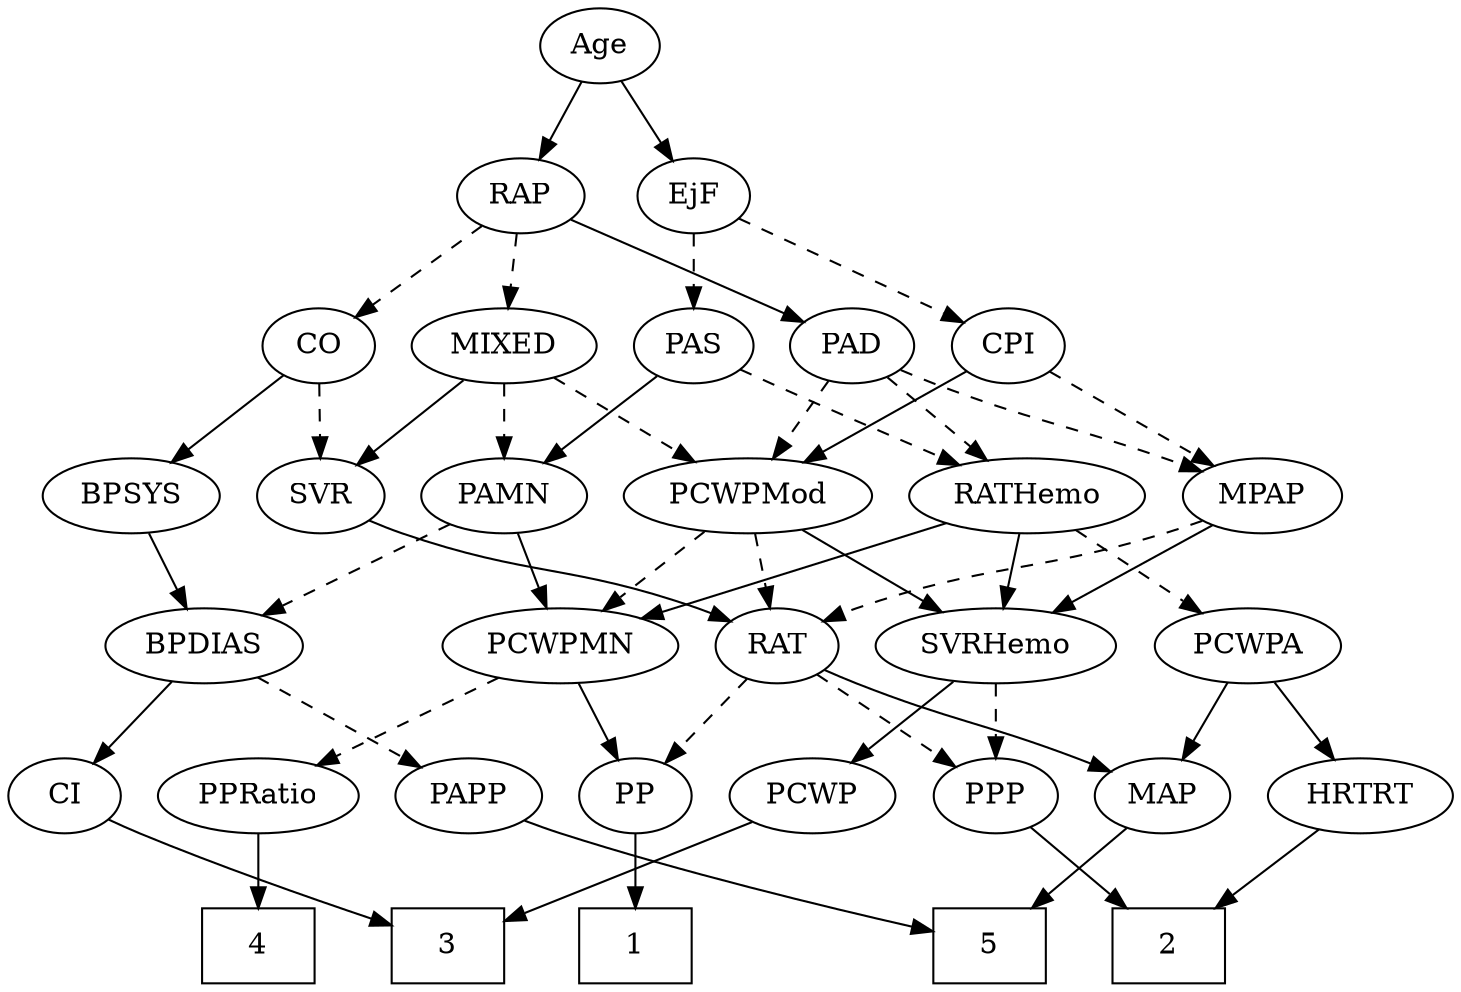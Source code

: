 strict digraph {
	graph [bb="0,0,642.85,468"];
	node [label="\N"];
	1	[height=0.5,
		pos="324.85,18",
		shape=box,
		width=0.75];
	2	[height=0.5,
		pos="528.85,18",
		shape=box,
		width=0.75];
	3	[height=0.5,
		pos="252.85,18",
		shape=box,
		width=0.75];
	4	[height=0.5,
		pos="108.85,18",
		shape=box,
		width=0.75];
	5	[height=0.5,
		pos="180.85,18",
		shape=box,
		width=0.75];
	Age	[height=0.5,
		pos="274.85,450",
		width=0.75];
	EjF	[height=0.5,
		pos="317.85,378",
		width=0.75];
	Age -> EjF	[pos="e,308.13,394.82 284.6,433.12 289.99,424.34 296.8,413.26 302.85,403.42",
		style=solid];
	RAP	[height=0.5,
		pos="238.85,378",
		width=0.77632];
	Age -> RAP	[pos="e,247.4,395.63 266.5,432.76 262.2,424.4 256.86,414.02 252.02,404.61",
		style=solid];
	PAS	[height=0.5,
		pos="317.85,306",
		width=0.75];
	EjF -> PAS	[pos="e,317.85,324.1 317.85,359.7 317.85,351.98 317.85,342.71 317.85,334.11",
		style=dashed];
	CPI	[height=0.5,
		pos="465.85,306",
		width=0.75];
	EjF -> CPI	[pos="e,444.3,317.19 339.37,366.82 364.58,354.9 406.53,335.06 435.15,321.52",
		style=dashed];
	MIXED	[height=0.5,
		pos="232.85,306",
		width=1.1193];
	RAP -> MIXED	[pos="e,234.31,324.1 237.36,359.7 236.7,351.98 235.91,342.71 235.17,334.11",
		style=dashed];
	PAD	[height=0.5,
		pos="391.85,306",
		width=0.79437];
	RAP -> PAD	[pos="e,369.07,317.42 261.09,366.82 287.01,354.97 330.03,335.28 359.6,321.75",
		style=solid];
	CO	[height=0.5,
		pos="147.85,306",
		width=0.75];
	RAP -> CO	[pos="e,165.03,320.22 221.3,363.5 207.62,352.98 188.43,338.22 173.09,326.42",
		style=dashed];
	PAMN	[height=0.5,
		pos="231.85,234",
		width=1.011];
	MIXED -> PAMN	[pos="e,232.09,252.1 232.6,287.7 232.49,279.98 232.36,270.71 232.23,262.11",
		style=dashed];
	SVR	[height=0.5,
		pos="149.85,234",
		width=0.77632];
	MIXED -> SVR	[pos="e,166.13,248.74 214.84,289.81 202.83,279.69 186.92,266.27 173.85,255.24",
		style=solid];
	PCWPMod	[height=0.5,
		pos="454.85,234",
		width=1.4443];
	MIXED -> PCWPMod	[pos="e,416.58,246.28 263.37,294.22 269.48,292.11 275.86,289.96 281.85,288 323.84,274.29 371.9,259.65 406.69,249.24",
		style=dashed];
	MPAP	[height=0.5,
		pos="559.85,234",
		width=0.97491];
	RAT	[height=0.5,
		pos="441.85,162",
		width=0.75827];
	MPAP -> RAT	[pos="e,461.59,174.71 537.65,219.83 518.58,208.52 490.96,192.13 470.27,179.86",
		style=dashed];
	SVRHemo	[height=0.5,
		pos="536.85,162",
		width=1.3902];
	MPAP -> SVRHemo	[pos="e,542.52,180.28 554.28,216.05 551.69,208.18 548.55,198.62 545.65,189.79",
		style=solid];
	BPSYS	[height=0.5,
		pos="65.847,234",
		width=1.0471];
	BPDIAS	[height=0.5,
		pos="80.847,162",
		width=1.1735];
	BPSYS -> BPDIAS	[pos="e,77.145,180.28 69.478,216.05 71.148,208.26 73.171,198.82 75.045,190.08",
		style=solid];
	PAD -> MPAP	[pos="e,532.85,245.7 414.3,294.81 419.4,292.53 424.8,290.16 429.85,288 461.25,274.58 497.21,259.98 523.34,249.5",
		style=dashed];
	RATHemo	[height=0.5,
		pos="335.85,234",
		width=1.3721];
	PAD -> RATHemo	[pos="e,349.02,251.47 379.42,289.46 372.37,280.65 363.39,269.43 355.42,259.46",
		style=dashed];
	PAD -> PCWPMod	[pos="e,439.88,251.63 405.52,289.81 413.59,280.84 424,269.28 433.17,259.09",
		style=dashed];
	CO -> BPSYS	[pos="e,83.434,250.01 131.65,291.17 120.13,281.34 104.43,267.93 91.251,256.69",
		style=solid];
	CO -> SVR	[pos="e,149.36,252.1 148.34,287.7 148.56,279.98 148.83,270.71 149.07,262.11",
		style=dashed];
	PAS -> PAMN	[pos="e,249.86,249.66 301.27,291.5 288.94,281.47 271.9,267.6 257.78,256.11",
		style=solid];
	PAS -> RATHemo	[pos="e,331.4,252.28 322.2,288.05 324.21,280.26 326.64,270.82 328.88,262.08",
		style=dashed];
	PCWPMN	[height=0.5,
		pos="244.85,162",
		width=1.3902];
	PAMN -> PCWPMN	[pos="e,241.64,180.28 234.99,216.05 236.43,208.35 238.16,199.03 239.77,190.36",
		style=solid];
	PAMN -> BPDIAS	[pos="e,108.38,175.76 206.23,221.13 181.92,209.86 145.12,192.79 117.66,180.07",
		style=dashed];
	PCWPA	[height=0.5,
		pos="354.85,162",
		width=1.1555];
	RATHemo -> PCWPA	[pos="e,350.16,180.28 340.45,216.05 342.56,208.26 345.12,198.82 347.5,190.08",
		style=dashed];
	RATHemo -> PCWPMN	[pos="e,264.99,178.49 315.65,217.46 303.16,207.86 286.95,195.38 273.18,184.8",
		style=solid];
	RATHemo -> SVRHemo	[pos="e,502.07,175.11 370.4,220.97 404.2,209.2 455.81,191.22 492.59,178.41",
		style=solid];
	CPI -> MPAP	[pos="e,540.63,249.31 483.53,291.83 497.26,281.61 516.55,267.24 532.3,255.51",
		style=dashed];
	CPI -> PCWPMod	[pos="e,457.56,252.28 463.18,288.05 461.97,280.35 460.51,271.03 459.15,262.36",
		style=solid];
	MAP	[height=0.5,
		pos="354.85,90",
		width=0.84854];
	RAT -> MAP	[pos="e,372.17,104.93 425.07,147.5 412.36,137.27 394.67,123.04 380.23,111.42",
		style=solid];
	PP	[height=0.5,
		pos="278.85,90",
		width=0.75];
	RAT -> PP	[pos="e,300.06,101.3 420.25,150.52 415.53,148.31 410.54,146.03 405.85,144 365.94,126.7 354.75,125.3 314.85,108 313.04,107.22 311.19,106.4 \
309.33,105.56",
		style=dashed];
	PPP	[height=0.5,
		pos="615.85,90",
		width=0.75];
	RAT -> PPP	[pos="e,594.69,101.43 463.01,150.57 467.84,148.31 472.99,146 477.85,144 522.31,125.71 535.39,126.29 579.85,108 581.67,107.25 583.53,106.46 \
585.4,105.64",
		style=dashed];
	SVR -> RAT	[pos="e,421.3,173.9 170.99,222.11 176.08,219.82 181.57,217.61 186.85,216 281.17,187.15 311.67,209.34 405.85,180 407.78,179.4 409.74,178.71 \
411.69,177.97",
		style=solid];
	PCWPMod -> RAT	[pos="e,445.02,180.1 451.63,215.7 450.2,207.98 448.48,198.71 446.88,190.11",
		style=dashed];
	PCWPMod -> PCWPMN	[pos="e,280.48,174.88 418.75,220.97 383.22,209.13 328.86,191 290.39,178.18",
		style=dashed];
	PCWPMod -> SVRHemo	[pos="e,518.31,178.82 473.45,217.12 484.46,207.72 498.58,195.67 510.69,185.33",
		style=solid];
	PCWPA -> MAP	[pos="e,354.85,108.1 354.85,143.7 354.85,135.98 354.85,126.71 354.85,118.11",
		style=solid];
	HRTRT	[height=0.5,
		pos="442.85,90",
		width=1.1013];
	PCWPA -> HRTRT	[pos="e,424.09,105.92 373.94,145.81 386.25,136.02 402.43,123.15 416.02,112.34",
		style=solid];
	PCWPMN -> PP	[pos="e,270.93,107.31 253.08,144.05 257.1,135.77 262.03,125.62 266.5,116.42",
		style=solid];
	PPRatio	[height=0.5,
		pos="193.85,90",
		width=1.1013];
	PCWPMN -> PPRatio	[pos="e,205.85,107.47 232.76,144.41 226.54,135.87 218.82,125.28 211.91,115.79",
		style=dashed];
	SVRHemo -> PPP	[pos="e,600.13,104.93 554.77,145.12 565.98,135.19 580.52,122.3 592.6,111.6",
		style=dashed];
	PCWP	[height=0.5,
		pos="535.85,90",
		width=0.97491];
	SVRHemo -> PCWP	[pos="e,536.09,108.1 536.6,143.7 536.49,135.98 536.36,126.71 536.23,118.11",
		style=solid];
	CI	[height=0.5,
		pos="108.85,90",
		width=0.75];
	BPDIAS -> CI	[pos="e,102.13,107.79 87.625,144.05 90.858,135.97 94.799,126.12 98.403,117.11",
		style=solid];
	PAPP	[height=0.5,
		pos="31.847,90",
		width=0.88464];
	BPDIAS -> PAPP	[pos="e,43.039,106.99 69.235,144.41 63.168,135.74 55.627,124.97 48.91,115.38",
		style=dashed];
	MAP -> 5	[pos="e,207.86,32.071 330.81,78.557 325.57,76.343 320.04,74.055 314.85,72 274.4,55.987 261.28,54.112 217.12,35.933",
		style=solid];
	PP -> 1	[pos="e,313.48,36.292 289.29,73.116 294.81,64.716 301.72,54.196 307.98,44.671",
		style=solid];
	PPP -> 2	[pos="e,550.2,36.18 599.07,75.503 587.54,66.225 571.92,53.656 558.34,42.728",
		style=solid];
	PPRatio -> 4	[pos="e,129.64,36.127 175.4,73.811 164.35,64.707 150.06,52.937 137.55,42.639",
		style=solid];
	PCWP -> 3	[pos="e,280.06,32.767 509.6,77.91 503.82,75.736 497.68,73.629 491.85,72 406.61,48.215 378.1,62.733 289.68,35.787",
		style=solid];
	CI -> 3	[pos="e,225.6,32.244 130.09,78.671 152.77,67.649 189.11,49.985 216.37,36.73",
		style=solid];
	PAPP -> 5	[pos="e,153.72,31.817 55.664,77.851 76.752,67.975 108.59,53.052 144.51,36.154",
		style=solid];
	HRTRT -> 2	[pos="e,507.81,36.127 461.51,73.811 472.69,64.707 487.15,52.937 499.81,42.639",
		style=solid];
}
